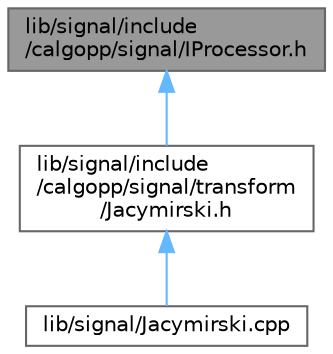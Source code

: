digraph "lib/signal/include/calgopp/signal/IProcessor.h"
{
 // LATEX_PDF_SIZE
  bgcolor="transparent";
  edge [fontname=Helvetica,fontsize=10,labelfontname=Helvetica,labelfontsize=10];
  node [fontname=Helvetica,fontsize=10,shape=box,height=0.2,width=0.4];
  Node1 [label="lib/signal/include\l/calgopp/signal/IProcessor.h",height=0.2,width=0.4,color="gray40", fillcolor="grey60", style="filled", fontcolor="black",tooltip=" "];
  Node1 -> Node2 [dir="back",color="steelblue1",style="solid"];
  Node2 [label="lib/signal/include\l/calgopp/signal/transform\l/Jacymirski.h",height=0.2,width=0.4,color="grey40", fillcolor="white", style="filled",URL="$Jacymirski_8h.html",tooltip=" "];
  Node2 -> Node3 [dir="back",color="steelblue1",style="solid"];
  Node3 [label="lib/signal/Jacymirski.cpp",height=0.2,width=0.4,color="grey40", fillcolor="white", style="filled",URL="$Jacymirski_8cpp.html",tooltip=" "];
}
